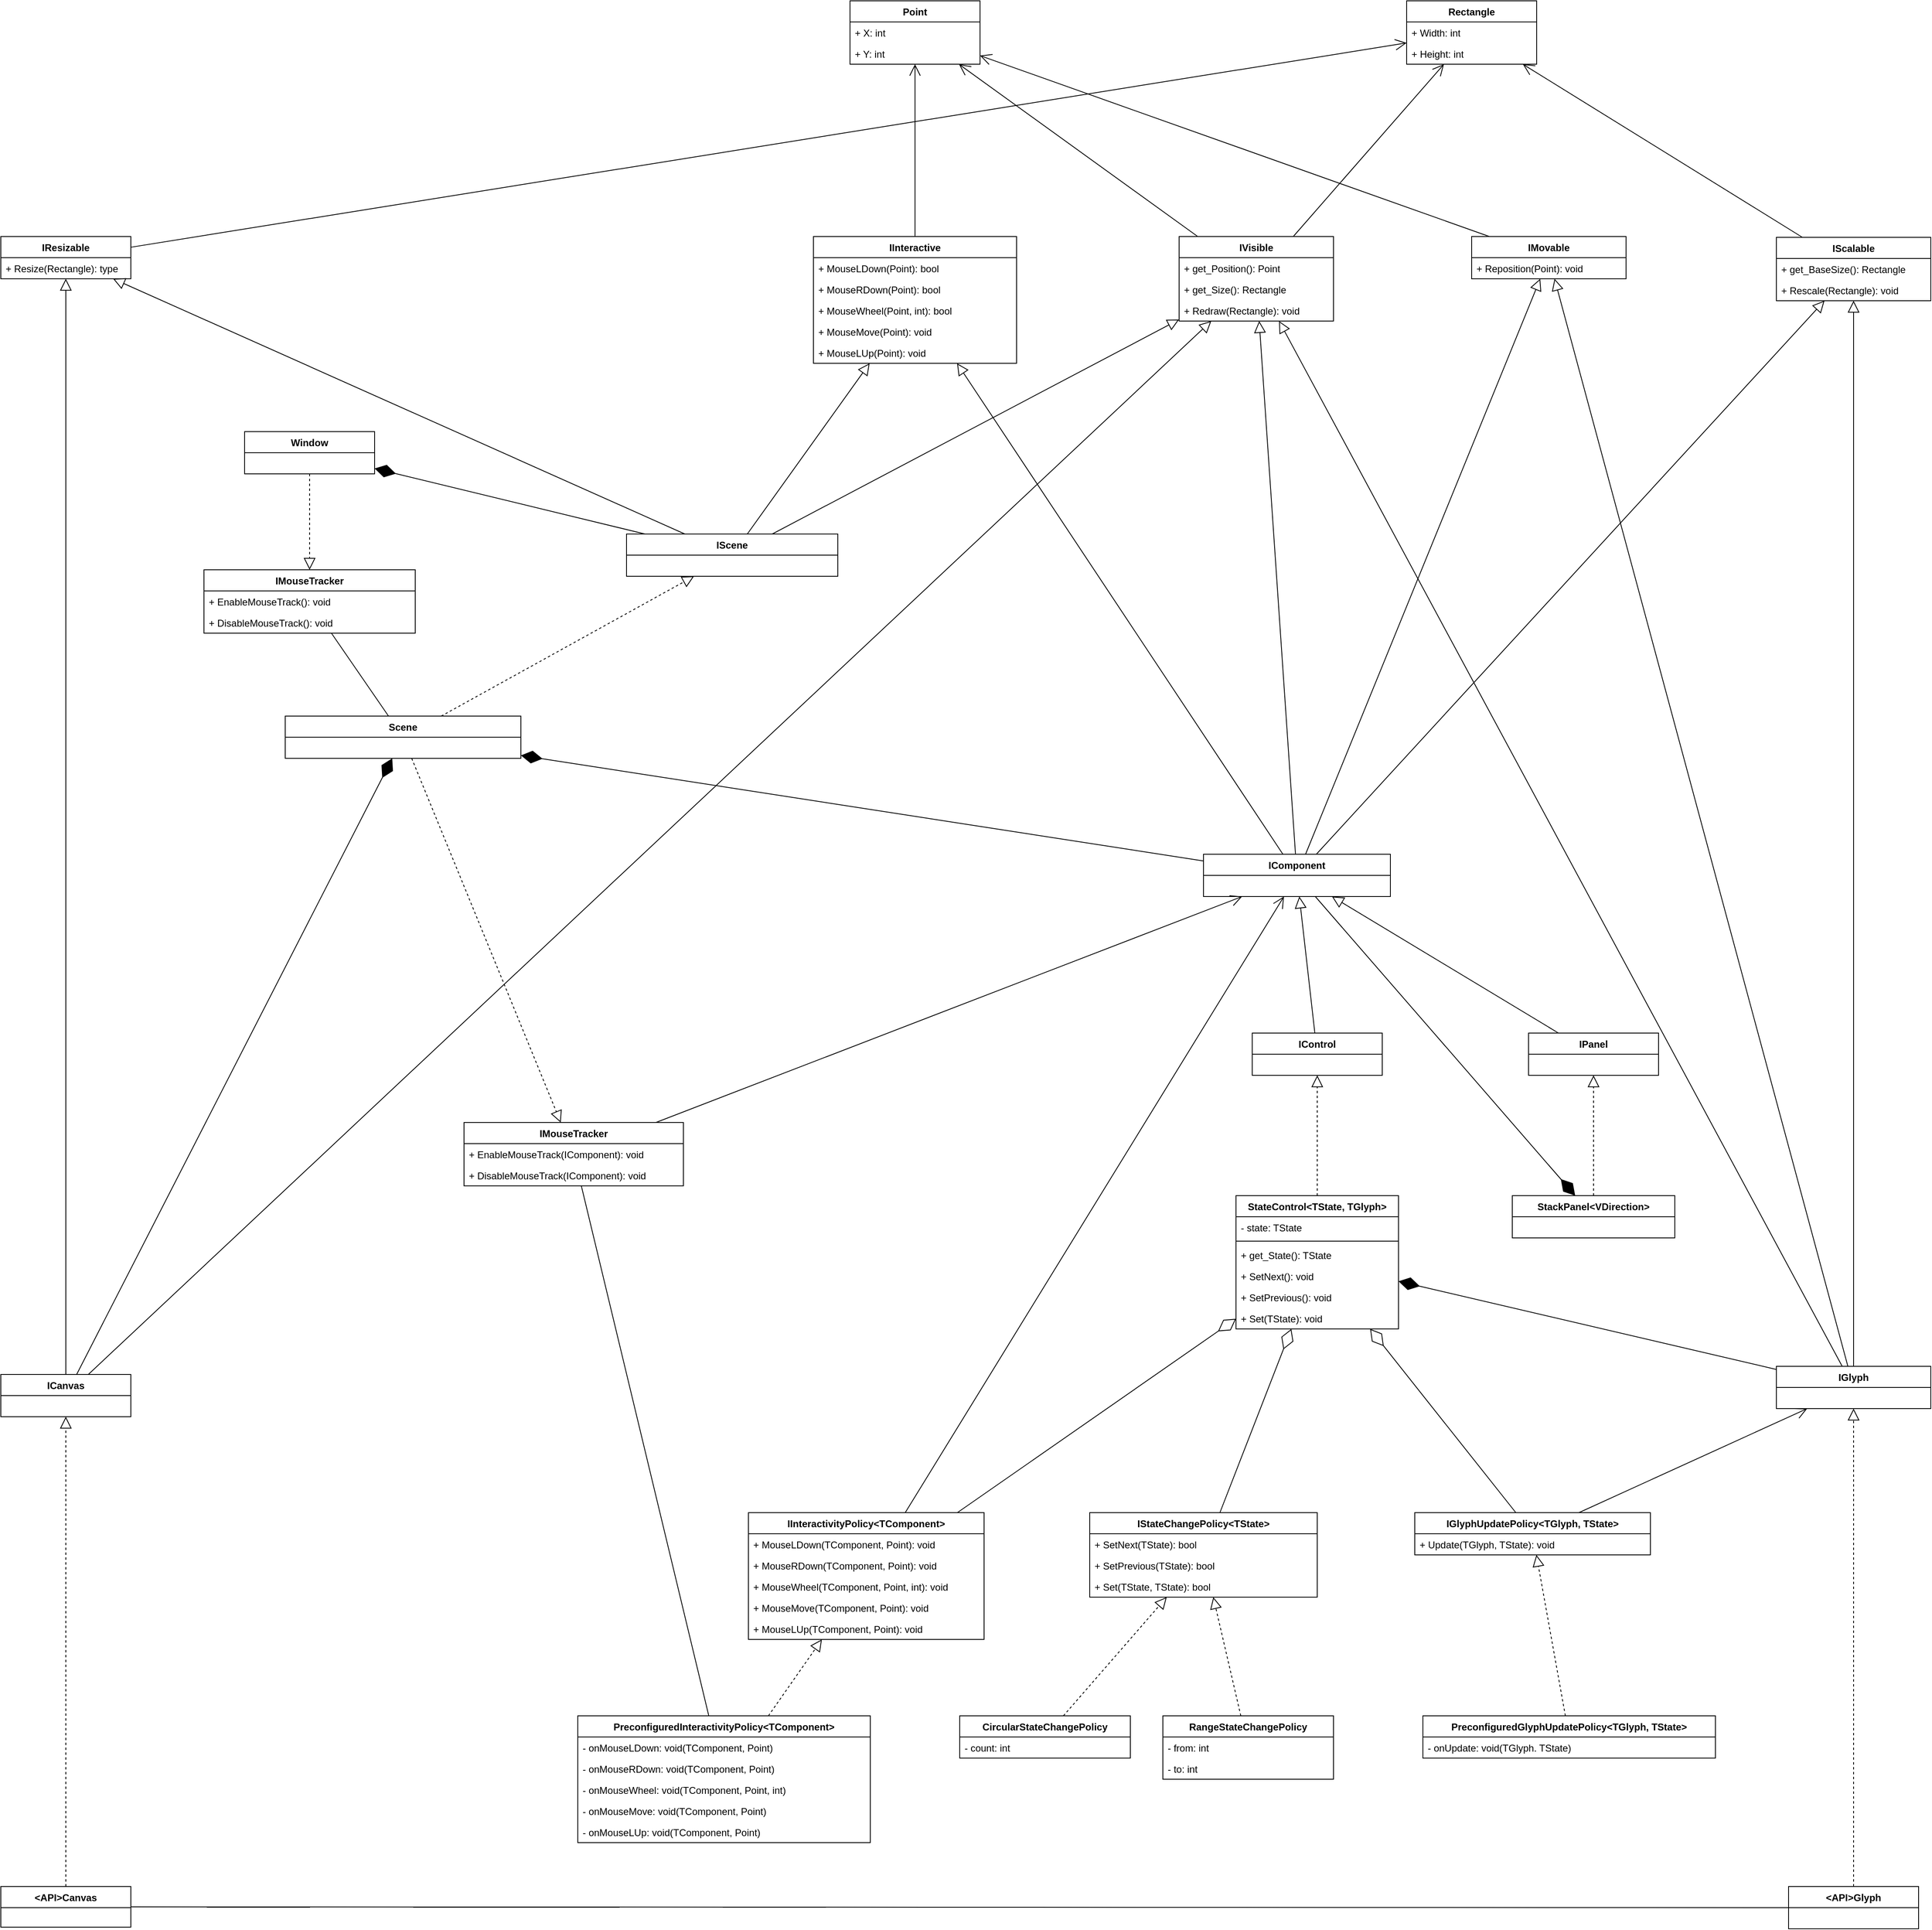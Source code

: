 <mxfile version="24.7.17">
  <diagram name="Page-1" id="cDagKT_MbND-KuO66FJ0">
    <mxGraphModel dx="4293" dy="2618" grid="1" gridSize="10" guides="1" tooltips="1" connect="1" arrows="1" fold="1" page="1" pageScale="1" pageWidth="850" pageHeight="1100" math="0" shadow="0">
      <root>
        <mxCell id="0" />
        <mxCell id="1" parent="0" />
        <mxCell id="InXga8qeR2gbvjqtprA7-1" value="ICanvas" style="swimlane;fontStyle=1;align=center;verticalAlign=top;childLayout=stackLayout;horizontal=1;startSize=26;horizontalStack=0;resizeParent=1;resizeParentMax=0;resizeLast=0;collapsible=1;marginBottom=0;whiteSpace=wrap;html=1;" parent="1" vertex="1">
          <mxGeometry x="-1250" y="810" width="160" height="52" as="geometry" />
        </mxCell>
        <mxCell id="InXga8qeR2gbvjqtprA7-7" value="IGlyph" style="swimlane;fontStyle=1;align=center;verticalAlign=top;childLayout=stackLayout;horizontal=1;startSize=26;horizontalStack=0;resizeParent=1;resizeParentMax=0;resizeLast=0;collapsible=1;marginBottom=0;whiteSpace=wrap;html=1;" parent="1" vertex="1">
          <mxGeometry x="935" y="800" width="190" height="52" as="geometry" />
        </mxCell>
        <mxCell id="InXga8qeR2gbvjqtprA7-10" value="IComponent" style="swimlane;fontStyle=1;align=center;verticalAlign=top;childLayout=stackLayout;horizontal=1;startSize=26;horizontalStack=0;resizeParent=1;resizeParentMax=0;resizeLast=0;collapsible=1;marginBottom=0;whiteSpace=wrap;html=1;" parent="1" vertex="1">
          <mxGeometry x="230" y="170" width="230" height="52" as="geometry" />
        </mxCell>
        <mxCell id="InXga8qeR2gbvjqtprA7-12" value="IPanel" style="swimlane;fontStyle=1;align=center;verticalAlign=top;childLayout=stackLayout;horizontal=1;startSize=26;horizontalStack=0;resizeParent=1;resizeParentMax=0;resizeLast=0;collapsible=1;marginBottom=0;whiteSpace=wrap;html=1;" parent="1" vertex="1">
          <mxGeometry x="630" y="390" width="160" height="52" as="geometry" />
        </mxCell>
        <mxCell id="InXga8qeR2gbvjqtprA7-15" value="IControl" style="swimlane;fontStyle=1;align=center;verticalAlign=top;childLayout=stackLayout;horizontal=1;startSize=26;horizontalStack=0;resizeParent=1;resizeParentMax=0;resizeLast=0;collapsible=1;marginBottom=0;whiteSpace=wrap;html=1;" parent="1" vertex="1">
          <mxGeometry x="290" y="390" width="160" height="52" as="geometry" />
        </mxCell>
        <mxCell id="InXga8qeR2gbvjqtprA7-20" value="StateControl&amp;lt;TState, TGlyph&amp;gt;" style="swimlane;fontStyle=1;align=center;verticalAlign=top;childLayout=stackLayout;horizontal=1;startSize=26;horizontalStack=0;resizeParent=1;resizeParentMax=0;resizeLast=0;collapsible=1;marginBottom=0;whiteSpace=wrap;html=1;" parent="1" vertex="1">
          <mxGeometry x="270" y="590" width="200" height="164" as="geometry" />
        </mxCell>
        <mxCell id="InXga8qeR2gbvjqtprA7-56" value="- state: TState" style="text;strokeColor=none;fillColor=none;align=left;verticalAlign=top;spacingLeft=4;spacingRight=4;overflow=hidden;rotatable=0;points=[[0,0.5],[1,0.5]];portConstraint=eastwest;whiteSpace=wrap;html=1;" parent="InXga8qeR2gbvjqtprA7-20" vertex="1">
          <mxGeometry y="26" width="200" height="26" as="geometry" />
        </mxCell>
        <mxCell id="InXga8qeR2gbvjqtprA7-61" value="" style="line;strokeWidth=1;fillColor=none;align=left;verticalAlign=middle;spacingTop=-1;spacingLeft=3;spacingRight=3;rotatable=0;labelPosition=right;points=[];portConstraint=eastwest;strokeColor=inherit;" parent="InXga8qeR2gbvjqtprA7-20" vertex="1">
          <mxGeometry y="52" width="200" height="8" as="geometry" />
        </mxCell>
        <mxCell id="RXLidfRZ9FonLnEQwmsC-12" value="+ get_State(): TState" style="text;strokeColor=none;fillColor=none;align=left;verticalAlign=top;spacingLeft=4;spacingRight=4;overflow=hidden;rotatable=0;points=[[0,0.5],[1,0.5]];portConstraint=eastwest;whiteSpace=wrap;html=1;" vertex="1" parent="InXga8qeR2gbvjqtprA7-20">
          <mxGeometry y="60" width="200" height="26" as="geometry" />
        </mxCell>
        <mxCell id="InXga8qeR2gbvjqtprA7-62" value="+ SetNext(): void" style="text;strokeColor=none;fillColor=none;align=left;verticalAlign=top;spacingLeft=4;spacingRight=4;overflow=hidden;rotatable=0;points=[[0,0.5],[1,0.5]];portConstraint=eastwest;whiteSpace=wrap;html=1;" parent="InXga8qeR2gbvjqtprA7-20" vertex="1">
          <mxGeometry y="86" width="200" height="26" as="geometry" />
        </mxCell>
        <mxCell id="InXga8qeR2gbvjqtprA7-63" value="+ SetPrevious(): void" style="text;strokeColor=none;fillColor=none;align=left;verticalAlign=top;spacingLeft=4;spacingRight=4;overflow=hidden;rotatable=0;points=[[0,0.5],[1,0.5]];portConstraint=eastwest;whiteSpace=wrap;html=1;" parent="InXga8qeR2gbvjqtprA7-20" vertex="1">
          <mxGeometry y="112" width="200" height="26" as="geometry" />
        </mxCell>
        <mxCell id="InXga8qeR2gbvjqtprA7-64" value="+ Set(TState): void" style="text;strokeColor=none;fillColor=none;align=left;verticalAlign=top;spacingLeft=4;spacingRight=4;overflow=hidden;rotatable=0;points=[[0,0.5],[1,0.5]];portConstraint=eastwest;whiteSpace=wrap;html=1;" parent="InXga8qeR2gbvjqtprA7-20" vertex="1">
          <mxGeometry y="138" width="200" height="26" as="geometry" />
        </mxCell>
        <mxCell id="InXga8qeR2gbvjqtprA7-21" value="Scene" style="swimlane;fontStyle=1;align=center;verticalAlign=top;childLayout=stackLayout;horizontal=1;startSize=26;horizontalStack=0;resizeParent=1;resizeParentMax=0;resizeLast=0;collapsible=1;marginBottom=0;whiteSpace=wrap;html=1;" parent="1" vertex="1">
          <mxGeometry x="-900" width="290" height="52" as="geometry" />
        </mxCell>
        <mxCell id="InXga8qeR2gbvjqtprA7-25" value="" style="endArrow=diamondThin;endFill=1;endSize=24;html=1;rounded=0;" parent="1" source="InXga8qeR2gbvjqtprA7-1" target="InXga8qeR2gbvjqtprA7-21" edge="1">
          <mxGeometry width="160" relative="1" as="geometry">
            <mxPoint x="-640" y="321" as="sourcePoint" />
            <mxPoint x="-540" y="381" as="targetPoint" />
            <Array as="points" />
          </mxGeometry>
        </mxCell>
        <mxCell id="InXga8qeR2gbvjqtprA7-26" value="" style="endArrow=diamondThin;endFill=1;endSize=24;html=1;rounded=0;" parent="1" source="InXga8qeR2gbvjqtprA7-7" target="InXga8qeR2gbvjqtprA7-20" edge="1">
          <mxGeometry width="160" relative="1" as="geometry">
            <mxPoint x="520" y="651" as="sourcePoint" />
            <mxPoint x="705" y="741" as="targetPoint" />
            <Array as="points" />
          </mxGeometry>
        </mxCell>
        <mxCell id="InXga8qeR2gbvjqtprA7-27" value="" style="endArrow=diamondThin;endFill=1;endSize=24;html=1;rounded=0;" parent="1" source="InXga8qeR2gbvjqtprA7-10" target="InXga8qeR2gbvjqtprA7-21" edge="1">
          <mxGeometry width="160" relative="1" as="geometry">
            <mxPoint x="50" y="621" as="sourcePoint" />
            <mxPoint x="-630.778" y="370" as="targetPoint" />
            <Array as="points" />
          </mxGeometry>
        </mxCell>
        <mxCell id="InXga8qeR2gbvjqtprA7-31" value="" style="endArrow=block;endFill=0;endSize=12;html=1;rounded=0;dashed=1;" parent="1" source="InXga8qeR2gbvjqtprA7-20" target="InXga8qeR2gbvjqtprA7-15" edge="1">
          <mxGeometry width="160" relative="1" as="geometry">
            <mxPoint x="230" y="1121" as="sourcePoint" />
            <mxPoint x="390" y="1121" as="targetPoint" />
          </mxGeometry>
        </mxCell>
        <mxCell id="InXga8qeR2gbvjqtprA7-32" value="" style="endArrow=block;endFill=0;endSize=12;html=1;rounded=0;" parent="1" source="InXga8qeR2gbvjqtprA7-15" target="InXga8qeR2gbvjqtprA7-10" edge="1">
          <mxGeometry width="160" relative="1" as="geometry">
            <mxPoint x="460" y="711" as="sourcePoint" />
            <mxPoint x="349.76" y="686" as="targetPoint" />
            <Array as="points" />
          </mxGeometry>
        </mxCell>
        <mxCell id="InXga8qeR2gbvjqtprA7-33" value="" style="endArrow=block;endFill=0;endSize=12;html=1;rounded=0;" parent="1" source="InXga8qeR2gbvjqtprA7-12" target="InXga8qeR2gbvjqtprA7-10" edge="1">
          <mxGeometry width="160" relative="1" as="geometry">
            <mxPoint x="290" y="714" as="sourcePoint" />
            <mxPoint x="290" y="686" as="targetPoint" />
            <Array as="points" />
          </mxGeometry>
        </mxCell>
        <mxCell id="InXga8qeR2gbvjqtprA7-34" value="Point" style="swimlane;fontStyle=1;align=center;verticalAlign=top;childLayout=stackLayout;horizontal=1;startSize=26;horizontalStack=0;resizeParent=1;resizeParentMax=0;resizeLast=0;collapsible=1;marginBottom=0;whiteSpace=wrap;html=1;" parent="1" vertex="1">
          <mxGeometry x="-205" y="-880" width="160" height="78" as="geometry" />
        </mxCell>
        <mxCell id="InXga8qeR2gbvjqtprA7-35" value="+ X: int" style="text;strokeColor=none;fillColor=none;align=left;verticalAlign=top;spacingLeft=4;spacingRight=4;overflow=hidden;rotatable=0;points=[[0,0.5],[1,0.5]];portConstraint=eastwest;whiteSpace=wrap;html=1;" parent="InXga8qeR2gbvjqtprA7-34" vertex="1">
          <mxGeometry y="26" width="160" height="26" as="geometry" />
        </mxCell>
        <mxCell id="InXga8qeR2gbvjqtprA7-38" value="+ Y: int" style="text;strokeColor=none;fillColor=none;align=left;verticalAlign=top;spacingLeft=4;spacingRight=4;overflow=hidden;rotatable=0;points=[[0,0.5],[1,0.5]];portConstraint=eastwest;whiteSpace=wrap;html=1;" parent="InXga8qeR2gbvjqtprA7-34" vertex="1">
          <mxGeometry y="52" width="160" height="26" as="geometry" />
        </mxCell>
        <mxCell id="InXga8qeR2gbvjqtprA7-39" value="Rectangle" style="swimlane;fontStyle=1;align=center;verticalAlign=top;childLayout=stackLayout;horizontal=1;startSize=26;horizontalStack=0;resizeParent=1;resizeParentMax=0;resizeLast=0;collapsible=1;marginBottom=0;whiteSpace=wrap;html=1;" parent="1" vertex="1">
          <mxGeometry x="480" y="-880" width="160" height="78" as="geometry" />
        </mxCell>
        <mxCell id="InXga8qeR2gbvjqtprA7-40" value="+ Width: int" style="text;strokeColor=none;fillColor=none;align=left;verticalAlign=top;spacingLeft=4;spacingRight=4;overflow=hidden;rotatable=0;points=[[0,0.5],[1,0.5]];portConstraint=eastwest;whiteSpace=wrap;html=1;" parent="InXga8qeR2gbvjqtprA7-39" vertex="1">
          <mxGeometry y="26" width="160" height="26" as="geometry" />
        </mxCell>
        <mxCell id="InXga8qeR2gbvjqtprA7-41" value="+ Height: int" style="text;strokeColor=none;fillColor=none;align=left;verticalAlign=top;spacingLeft=4;spacingRight=4;overflow=hidden;rotatable=0;points=[[0,0.5],[1,0.5]];portConstraint=eastwest;whiteSpace=wrap;html=1;" parent="InXga8qeR2gbvjqtprA7-39" vertex="1">
          <mxGeometry y="52" width="160" height="26" as="geometry" />
        </mxCell>
        <mxCell id="InXga8qeR2gbvjqtprA7-44" value="StackPanel&amp;lt;VDirection&amp;gt;" style="swimlane;fontStyle=1;align=center;verticalAlign=top;childLayout=stackLayout;horizontal=1;startSize=26;horizontalStack=0;resizeParent=1;resizeParentMax=0;resizeLast=0;collapsible=1;marginBottom=0;whiteSpace=wrap;html=1;" parent="1" vertex="1">
          <mxGeometry x="610" y="590" width="200" height="52" as="geometry" />
        </mxCell>
        <mxCell id="InXga8qeR2gbvjqtprA7-48" value="" style="endArrow=diamondThin;endFill=1;endSize=24;html=1;rounded=0;" parent="1" source="InXga8qeR2gbvjqtprA7-10" target="InXga8qeR2gbvjqtprA7-44" edge="1">
          <mxGeometry width="160" relative="1" as="geometry">
            <mxPoint x="50" y="621" as="sourcePoint" />
            <mxPoint x="20" y="931" as="targetPoint" />
            <Array as="points" />
          </mxGeometry>
        </mxCell>
        <mxCell id="InXga8qeR2gbvjqtprA7-49" value="" style="endArrow=block;endFill=0;endSize=12;html=1;rounded=0;dashed=1;" parent="1" source="InXga8qeR2gbvjqtprA7-44" target="InXga8qeR2gbvjqtprA7-12" edge="1">
          <mxGeometry width="160" relative="1" as="geometry">
            <mxPoint x="213" y="1021" as="sourcePoint" />
            <mxPoint x="213" y="993" as="targetPoint" />
          </mxGeometry>
        </mxCell>
        <mxCell id="InXga8qeR2gbvjqtprA7-70" value="IInteractive" style="swimlane;fontStyle=1;align=center;verticalAlign=top;childLayout=stackLayout;horizontal=1;startSize=26;horizontalStack=0;resizeParent=1;resizeParentMax=0;resizeLast=0;collapsible=1;marginBottom=0;whiteSpace=wrap;html=1;" parent="1" vertex="1">
          <mxGeometry x="-250" y="-590" width="250" height="156" as="geometry" />
        </mxCell>
        <mxCell id="InXga8qeR2gbvjqtprA7-66" value="+ MouseLDown(Point): bool" style="text;strokeColor=none;fillColor=none;align=left;verticalAlign=top;spacingLeft=4;spacingRight=4;overflow=hidden;rotatable=0;points=[[0,0.5],[1,0.5]];portConstraint=eastwest;whiteSpace=wrap;html=1;" parent="InXga8qeR2gbvjqtprA7-70" vertex="1">
          <mxGeometry y="26" width="250" height="26" as="geometry" />
        </mxCell>
        <mxCell id="InXga8qeR2gbvjqtprA7-67" value="+ MouseRDown(Point): bool" style="text;strokeColor=none;fillColor=none;align=left;verticalAlign=top;spacingLeft=4;spacingRight=4;overflow=hidden;rotatable=0;points=[[0,0.5],[1,0.5]];portConstraint=eastwest;whiteSpace=wrap;html=1;" parent="InXga8qeR2gbvjqtprA7-70" vertex="1">
          <mxGeometry y="52" width="250" height="26" as="geometry" />
        </mxCell>
        <mxCell id="InXga8qeR2gbvjqtprA7-68" value="+ MouseWheel(Point, int): bool" style="text;strokeColor=none;fillColor=none;align=left;verticalAlign=top;spacingLeft=4;spacingRight=4;overflow=hidden;rotatable=0;points=[[0,0.5],[1,0.5]];portConstraint=eastwest;whiteSpace=wrap;html=1;" parent="InXga8qeR2gbvjqtprA7-70" vertex="1">
          <mxGeometry y="78" width="250" height="26" as="geometry" />
        </mxCell>
        <mxCell id="InXga8qeR2gbvjqtprA7-69" value="+ MouseMove(Point): void" style="text;strokeColor=none;fillColor=none;align=left;verticalAlign=top;spacingLeft=4;spacingRight=4;overflow=hidden;rotatable=0;points=[[0,0.5],[1,0.5]];portConstraint=eastwest;whiteSpace=wrap;html=1;" parent="InXga8qeR2gbvjqtprA7-70" vertex="1">
          <mxGeometry y="104" width="250" height="26" as="geometry" />
        </mxCell>
        <mxCell id="InXga8qeR2gbvjqtprA7-74" value="+ MouseLUp(Point): void" style="text;strokeColor=none;fillColor=none;align=left;verticalAlign=top;spacingLeft=4;spacingRight=4;overflow=hidden;rotatable=0;points=[[0,0.5],[1,0.5]];portConstraint=eastwest;whiteSpace=wrap;html=1;" parent="InXga8qeR2gbvjqtprA7-70" vertex="1">
          <mxGeometry y="130" width="250" height="26" as="geometry" />
        </mxCell>
        <mxCell id="InXga8qeR2gbvjqtprA7-79" value="IScalable" style="swimlane;fontStyle=1;align=center;verticalAlign=top;childLayout=stackLayout;horizontal=1;startSize=26;horizontalStack=0;resizeParent=1;resizeParentMax=0;resizeLast=0;collapsible=1;marginBottom=0;whiteSpace=wrap;html=1;" parent="1" vertex="1">
          <mxGeometry x="935" y="-589" width="190" height="78" as="geometry" />
        </mxCell>
        <mxCell id="InXga8qeR2gbvjqtprA7-65" value="+ get_BaseSize(): Rectangle" style="text;strokeColor=none;fillColor=none;align=left;verticalAlign=top;spacingLeft=4;spacingRight=4;overflow=hidden;rotatable=0;points=[[0,0.5],[1,0.5]];portConstraint=eastwest;whiteSpace=wrap;html=1;" parent="InXga8qeR2gbvjqtprA7-79" vertex="1">
          <mxGeometry y="26" width="190" height="26" as="geometry" />
        </mxCell>
        <mxCell id="InXga8qeR2gbvjqtprA7-11" value="+ Rescale(Rectangle): void" style="text;strokeColor=none;fillColor=none;align=left;verticalAlign=top;spacingLeft=4;spacingRight=4;overflow=hidden;rotatable=0;points=[[0,0.5],[1,0.5]];portConstraint=eastwest;whiteSpace=wrap;html=1;" parent="InXga8qeR2gbvjqtprA7-79" vertex="1">
          <mxGeometry y="52" width="190" height="26" as="geometry" />
        </mxCell>
        <mxCell id="InXga8qeR2gbvjqtprA7-83" value="IVisible" style="swimlane;fontStyle=1;align=center;verticalAlign=top;childLayout=stackLayout;horizontal=1;startSize=26;horizontalStack=0;resizeParent=1;resizeParentMax=0;resizeLast=0;collapsible=1;marginBottom=0;whiteSpace=wrap;html=1;" parent="1" vertex="1">
          <mxGeometry x="200" y="-590" width="190" height="104" as="geometry" />
        </mxCell>
        <mxCell id="RXLidfRZ9FonLnEQwmsC-60" value="+ get_Position(): Point" style="text;strokeColor=none;fillColor=none;align=left;verticalAlign=top;spacingLeft=4;spacingRight=4;overflow=hidden;rotatable=0;points=[[0,0.5],[1,0.5]];portConstraint=eastwest;whiteSpace=wrap;html=1;" vertex="1" parent="InXga8qeR2gbvjqtprA7-83">
          <mxGeometry y="26" width="190" height="26" as="geometry" />
        </mxCell>
        <mxCell id="RXLidfRZ9FonLnEQwmsC-54" value="+ get_Size(): Rectangle" style="text;strokeColor=none;fillColor=none;align=left;verticalAlign=top;spacingLeft=4;spacingRight=4;overflow=hidden;rotatable=0;points=[[0,0.5],[1,0.5]];portConstraint=eastwest;whiteSpace=wrap;html=1;" vertex="1" parent="InXga8qeR2gbvjqtprA7-83">
          <mxGeometry y="52" width="190" height="26" as="geometry" />
        </mxCell>
        <mxCell id="InXga8qeR2gbvjqtprA7-87" value="+ Redraw(Rectangle): void" style="text;strokeColor=none;fillColor=none;align=left;verticalAlign=top;spacingLeft=4;spacingRight=4;overflow=hidden;rotatable=0;points=[[0,0.5],[1,0.5]];portConstraint=eastwest;whiteSpace=wrap;html=1;" parent="InXga8qeR2gbvjqtprA7-83" vertex="1">
          <mxGeometry y="78" width="190" height="26" as="geometry" />
        </mxCell>
        <mxCell id="InXga8qeR2gbvjqtprA7-89" value="IResizable" style="swimlane;fontStyle=1;align=center;verticalAlign=top;childLayout=stackLayout;horizontal=1;startSize=26;horizontalStack=0;resizeParent=1;resizeParentMax=0;resizeLast=0;collapsible=1;marginBottom=0;whiteSpace=wrap;html=1;" parent="1" vertex="1">
          <mxGeometry x="-1250" y="-590" width="160" height="52" as="geometry" />
        </mxCell>
        <mxCell id="InXga8qeR2gbvjqtprA7-92" value="+ Resize(Rectangle): type" style="text;strokeColor=none;fillColor=none;align=left;verticalAlign=top;spacingLeft=4;spacingRight=4;overflow=hidden;rotatable=0;points=[[0,0.5],[1,0.5]];portConstraint=eastwest;whiteSpace=wrap;html=1;" parent="InXga8qeR2gbvjqtprA7-89" vertex="1">
          <mxGeometry y="26" width="160" height="26" as="geometry" />
        </mxCell>
        <mxCell id="InXga8qeR2gbvjqtprA7-99" value="" style="endArrow=block;endFill=0;endSize=12;html=1;rounded=0;dashed=1;" parent="1" source="InXga8qeR2gbvjqtprA7-21" target="InXga8qeR2gbvjqtprA7-141" edge="1">
          <mxGeometry width="160" relative="1" as="geometry">
            <mxPoint x="-1140" y="200" as="sourcePoint" />
            <mxPoint x="-980" y="200" as="targetPoint" />
          </mxGeometry>
        </mxCell>
        <mxCell id="InXga8qeR2gbvjqtprA7-100" value="" style="endArrow=block;endFill=0;endSize=12;html=1;rounded=0;" parent="1" source="InXga8qeR2gbvjqtprA7-1" target="InXga8qeR2gbvjqtprA7-89" edge="1">
          <mxGeometry width="160" relative="1" as="geometry">
            <mxPoint x="-1140" y="200" as="sourcePoint" />
            <mxPoint x="-980" y="200" as="targetPoint" />
          </mxGeometry>
        </mxCell>
        <mxCell id="InXga8qeR2gbvjqtprA7-101" value="" style="endArrow=block;endFill=0;endSize=12;html=1;rounded=0;" parent="1" source="InXga8qeR2gbvjqtprA7-10" target="InXga8qeR2gbvjqtprA7-83" edge="1">
          <mxGeometry width="160" relative="1" as="geometry">
            <mxPoint x="310" y="390" as="sourcePoint" />
            <mxPoint x="470" y="390" as="targetPoint" />
          </mxGeometry>
        </mxCell>
        <mxCell id="InXga8qeR2gbvjqtprA7-102" value="" style="endArrow=block;endFill=0;endSize=12;html=1;rounded=0;" parent="1" source="InXga8qeR2gbvjqtprA7-10" target="InXga8qeR2gbvjqtprA7-79" edge="1">
          <mxGeometry width="160" relative="1" as="geometry">
            <mxPoint x="310" y="390" as="sourcePoint" />
            <mxPoint x="470" y="390" as="targetPoint" />
          </mxGeometry>
        </mxCell>
        <mxCell id="InXga8qeR2gbvjqtprA7-103" value="" style="endArrow=block;endFill=0;endSize=12;html=1;rounded=0;" parent="1" source="InXga8qeR2gbvjqtprA7-10" target="InXga8qeR2gbvjqtprA7-70" edge="1">
          <mxGeometry width="160" relative="1" as="geometry">
            <mxPoint x="-10" y="410" as="sourcePoint" />
            <mxPoint x="150" y="410" as="targetPoint" />
          </mxGeometry>
        </mxCell>
        <mxCell id="InXga8qeR2gbvjqtprA7-104" value="" style="endArrow=block;endFill=0;endSize=12;html=1;rounded=0;" parent="1" source="InXga8qeR2gbvjqtprA7-7" target="InXga8qeR2gbvjqtprA7-83" edge="1">
          <mxGeometry width="160" relative="1" as="geometry">
            <mxPoint x="310" y="390" as="sourcePoint" />
            <mxPoint x="470" y="390" as="targetPoint" />
          </mxGeometry>
        </mxCell>
        <mxCell id="InXga8qeR2gbvjqtprA7-105" value="" style="endArrow=block;endFill=0;endSize=12;html=1;rounded=0;" parent="1" source="InXga8qeR2gbvjqtprA7-7" target="InXga8qeR2gbvjqtprA7-79" edge="1">
          <mxGeometry width="160" relative="1" as="geometry">
            <mxPoint x="310" y="390" as="sourcePoint" />
            <mxPoint x="470" y="390" as="targetPoint" />
          </mxGeometry>
        </mxCell>
        <mxCell id="InXga8qeR2gbvjqtprA7-106" value="&amp;lt;API&amp;gt;Glyph" style="swimlane;fontStyle=1;align=center;verticalAlign=top;childLayout=stackLayout;horizontal=1;startSize=26;horizontalStack=0;resizeParent=1;resizeParentMax=0;resizeLast=0;collapsible=1;marginBottom=0;whiteSpace=wrap;html=1;" parent="1" vertex="1">
          <mxGeometry x="950" y="1440" width="160" height="52" as="geometry" />
        </mxCell>
        <mxCell id="InXga8qeR2gbvjqtprA7-110" value="&amp;lt;API&amp;gt;Canvas" style="swimlane;fontStyle=1;align=center;verticalAlign=top;childLayout=stackLayout;horizontal=1;startSize=26;horizontalStack=0;resizeParent=1;resizeParentMax=0;resizeLast=0;collapsible=1;marginBottom=0;whiteSpace=wrap;html=1;" parent="1" vertex="1">
          <mxGeometry x="-1250" y="1440" width="160" height="50" as="geometry" />
        </mxCell>
        <mxCell id="InXga8qeR2gbvjqtprA7-115" value="" style="endArrow=block;dashed=1;endFill=0;endSize=12;html=1;rounded=0;" parent="1" source="InXga8qeR2gbvjqtprA7-106" target="InXga8qeR2gbvjqtprA7-7" edge="1">
          <mxGeometry width="160" relative="1" as="geometry">
            <mxPoint x="370" y="890" as="sourcePoint" />
            <mxPoint x="530" y="890" as="targetPoint" />
          </mxGeometry>
        </mxCell>
        <mxCell id="InXga8qeR2gbvjqtprA7-116" value="" style="endArrow=block;dashed=1;endFill=0;endSize=12;html=1;rounded=0;" parent="1" source="InXga8qeR2gbvjqtprA7-110" target="InXga8qeR2gbvjqtprA7-1" edge="1">
          <mxGeometry width="160" relative="1" as="geometry">
            <mxPoint x="50" y="910" as="sourcePoint" />
            <mxPoint x="210" y="910" as="targetPoint" />
          </mxGeometry>
        </mxCell>
        <mxCell id="InXga8qeR2gbvjqtprA7-120" value="" style="endArrow=none;endFill=0;endSize=12;html=1;rounded=0;" parent="1" source="InXga8qeR2gbvjqtprA7-106" target="InXga8qeR2gbvjqtprA7-110" edge="1">
          <mxGeometry width="160" relative="1" as="geometry">
            <mxPoint x="140" y="1100" as="sourcePoint" />
            <mxPoint x="300" y="1100" as="targetPoint" />
          </mxGeometry>
        </mxCell>
        <mxCell id="InXga8qeR2gbvjqtprA7-121" value="" style="endArrow=open;endFill=1;endSize=12;html=1;rounded=0;" parent="1" source="InXga8qeR2gbvjqtprA7-83" target="InXga8qeR2gbvjqtprA7-34" edge="1">
          <mxGeometry width="160" relative="1" as="geometry">
            <mxPoint x="150" y="-40" as="sourcePoint" />
            <mxPoint x="310" y="-40" as="targetPoint" />
          </mxGeometry>
        </mxCell>
        <mxCell id="InXga8qeR2gbvjqtprA7-122" value="" style="endArrow=open;endFill=1;endSize=12;html=1;rounded=0;" parent="1" source="InXga8qeR2gbvjqtprA7-79" target="InXga8qeR2gbvjqtprA7-39" edge="1">
          <mxGeometry width="160" relative="1" as="geometry">
            <mxPoint x="150" y="-40" as="sourcePoint" />
            <mxPoint x="310" y="-40" as="targetPoint" />
          </mxGeometry>
        </mxCell>
        <mxCell id="InXga8qeR2gbvjqtprA7-123" value="" style="endArrow=open;endFill=1;endSize=12;html=1;rounded=0;" parent="1" source="InXga8qeR2gbvjqtprA7-89" target="InXga8qeR2gbvjqtprA7-39" edge="1">
          <mxGeometry width="160" relative="1" as="geometry">
            <mxPoint x="150" y="-40" as="sourcePoint" />
            <mxPoint x="310" y="-40" as="targetPoint" />
          </mxGeometry>
        </mxCell>
        <mxCell id="InXga8qeR2gbvjqtprA7-124" value="" style="endArrow=open;endFill=1;endSize=12;html=1;rounded=0;" parent="1" source="InXga8qeR2gbvjqtprA7-70" target="InXga8qeR2gbvjqtprA7-34" edge="1">
          <mxGeometry width="160" relative="1" as="geometry">
            <mxPoint x="-120" y="40" as="sourcePoint" />
            <mxPoint x="40" y="40" as="targetPoint" />
          </mxGeometry>
        </mxCell>
        <mxCell id="InXga8qeR2gbvjqtprA7-131" value="IMouseTracker" style="swimlane;fontStyle=1;align=center;verticalAlign=top;childLayout=stackLayout;horizontal=1;startSize=26;horizontalStack=0;resizeParent=1;resizeParentMax=0;resizeLast=0;collapsible=1;marginBottom=0;whiteSpace=wrap;html=1;" parent="1" vertex="1">
          <mxGeometry x="-1000" y="-180" width="260" height="78" as="geometry" />
        </mxCell>
        <mxCell id="InXga8qeR2gbvjqtprA7-134" value="+ EnableMouseTrack(): void" style="text;strokeColor=none;fillColor=none;align=left;verticalAlign=top;spacingLeft=4;spacingRight=4;overflow=hidden;rotatable=0;points=[[0,0.5],[1,0.5]];portConstraint=eastwest;whiteSpace=wrap;html=1;" parent="InXga8qeR2gbvjqtprA7-131" vertex="1">
          <mxGeometry y="26" width="260" height="26" as="geometry" />
        </mxCell>
        <mxCell id="InXga8qeR2gbvjqtprA7-140" value="+ DisableMouseTrack(): void" style="text;strokeColor=none;fillColor=none;align=left;verticalAlign=top;spacingLeft=4;spacingRight=4;overflow=hidden;rotatable=0;points=[[0,0.5],[1,0.5]];portConstraint=eastwest;whiteSpace=wrap;html=1;" parent="InXga8qeR2gbvjqtprA7-131" vertex="1">
          <mxGeometry y="52" width="260" height="26" as="geometry" />
        </mxCell>
        <mxCell id="InXga8qeR2gbvjqtprA7-141" value="IScene" style="swimlane;fontStyle=1;align=center;verticalAlign=top;childLayout=stackLayout;horizontal=1;startSize=26;horizontalStack=0;resizeParent=1;resizeParentMax=0;resizeLast=0;collapsible=1;marginBottom=0;whiteSpace=wrap;html=1;" parent="1" vertex="1">
          <mxGeometry x="-480" y="-224" width="260" height="52" as="geometry" />
        </mxCell>
        <mxCell id="InXga8qeR2gbvjqtprA7-145" value="" style="endArrow=block;endFill=0;endSize=12;html=1;rounded=0;" parent="1" source="InXga8qeR2gbvjqtprA7-141" target="InXga8qeR2gbvjqtprA7-89" edge="1">
          <mxGeometry width="160" relative="1" as="geometry">
            <mxPoint x="-620" y="380" as="sourcePoint" />
            <mxPoint x="-460" y="380" as="targetPoint" />
          </mxGeometry>
        </mxCell>
        <mxCell id="InXga8qeR2gbvjqtprA7-146" value="" style="endArrow=block;endFill=0;endSize=12;html=1;rounded=0;" parent="1" source="InXga8qeR2gbvjqtprA7-141" target="InXga8qeR2gbvjqtprA7-70" edge="1">
          <mxGeometry width="160" relative="1" as="geometry">
            <mxPoint x="-620" y="380" as="sourcePoint" />
            <mxPoint x="-460" y="380" as="targetPoint" />
          </mxGeometry>
        </mxCell>
        <mxCell id="InXga8qeR2gbvjqtprA7-147" value="Window" style="swimlane;fontStyle=1;align=center;verticalAlign=top;childLayout=stackLayout;horizontal=1;startSize=26;horizontalStack=0;resizeParent=1;resizeParentMax=0;resizeLast=0;collapsible=1;marginBottom=0;whiteSpace=wrap;html=1;" parent="1" vertex="1">
          <mxGeometry x="-950" y="-350" width="160" height="52" as="geometry" />
        </mxCell>
        <mxCell id="InXga8qeR2gbvjqtprA7-151" value="" style="endArrow=block;endFill=0;endSize=12;html=1;rounded=0;dashed=1;" parent="1" source="InXga8qeR2gbvjqtprA7-147" target="InXga8qeR2gbvjqtprA7-131" edge="1">
          <mxGeometry width="160" relative="1" as="geometry">
            <mxPoint x="-710" y="745" as="sourcePoint" />
            <mxPoint x="-710" y="673" as="targetPoint" />
          </mxGeometry>
        </mxCell>
        <mxCell id="InXga8qeR2gbvjqtprA7-152" value="" style="endArrow=none;endFill=0;endSize=12;html=1;rounded=0;" parent="1" source="InXga8qeR2gbvjqtprA7-131" target="InXga8qeR2gbvjqtprA7-21" edge="1">
          <mxGeometry width="160" relative="1" as="geometry">
            <mxPoint x="-620" y="380" as="sourcePoint" />
            <mxPoint x="-460" y="380" as="targetPoint" />
          </mxGeometry>
        </mxCell>
        <mxCell id="InXga8qeR2gbvjqtprA7-153" value="" style="endArrow=diamondThin;endFill=1;endSize=24;html=1;rounded=0;" parent="1" source="InXga8qeR2gbvjqtprA7-141" target="InXga8qeR2gbvjqtprA7-147" edge="1">
          <mxGeometry width="160" relative="1" as="geometry">
            <mxPoint x="-620" y="380" as="sourcePoint" />
            <mxPoint x="-460" y="380" as="targetPoint" />
          </mxGeometry>
        </mxCell>
        <mxCell id="InXga8qeR2gbvjqtprA7-157" value="" style="endArrow=none;endFill=0;endSize=12;html=1;rounded=0;" parent="1" source="RXLidfRZ9FonLnEQwmsC-28" target="RXLidfRZ9FonLnEQwmsC-5" edge="1">
          <mxGeometry width="160" relative="1" as="geometry">
            <mxPoint x="-590" y="1200" as="sourcePoint" />
            <mxPoint x="-430" y="1200" as="targetPoint" />
          </mxGeometry>
        </mxCell>
        <mxCell id="InXga8qeR2gbvjqtprA7-158" value="IStateChangePolicy&amp;lt;TState&amp;gt;" style="swimlane;fontStyle=1;align=center;verticalAlign=top;childLayout=stackLayout;horizontal=1;startSize=26;horizontalStack=0;resizeParent=1;resizeParentMax=0;resizeLast=0;collapsible=1;marginBottom=0;whiteSpace=wrap;html=1;" parent="1" vertex="1">
          <mxGeometry x="90" y="980" width="280" height="104" as="geometry" />
        </mxCell>
        <mxCell id="InXga8qeR2gbvjqtprA7-161" value="+ SetNext(TState): bool" style="text;strokeColor=none;fillColor=none;align=left;verticalAlign=top;spacingLeft=4;spacingRight=4;overflow=hidden;rotatable=0;points=[[0,0.5],[1,0.5]];portConstraint=eastwest;whiteSpace=wrap;html=1;" parent="InXga8qeR2gbvjqtprA7-158" vertex="1">
          <mxGeometry y="26" width="280" height="26" as="geometry" />
        </mxCell>
        <mxCell id="RXLidfRZ9FonLnEQwmsC-13" value="+ SetPrevious(TState): bool" style="text;strokeColor=none;fillColor=none;align=left;verticalAlign=top;spacingLeft=4;spacingRight=4;overflow=hidden;rotatable=0;points=[[0,0.5],[1,0.5]];portConstraint=eastwest;whiteSpace=wrap;html=1;" vertex="1" parent="InXga8qeR2gbvjqtprA7-158">
          <mxGeometry y="52" width="280" height="26" as="geometry" />
        </mxCell>
        <mxCell id="RXLidfRZ9FonLnEQwmsC-14" value="+ Set(TState, TState): bool" style="text;strokeColor=none;fillColor=none;align=left;verticalAlign=top;spacingLeft=4;spacingRight=4;overflow=hidden;rotatable=0;points=[[0,0.5],[1,0.5]];portConstraint=eastwest;whiteSpace=wrap;html=1;" vertex="1" parent="InXga8qeR2gbvjqtprA7-158">
          <mxGeometry y="78" width="280" height="26" as="geometry" />
        </mxCell>
        <mxCell id="InXga8qeR2gbvjqtprA7-162" value="IInteractivityPolicy&amp;lt;TComponent&amp;gt;" style="swimlane;fontStyle=1;align=center;verticalAlign=top;childLayout=stackLayout;horizontal=1;startSize=26;horizontalStack=0;resizeParent=1;resizeParentMax=0;resizeLast=0;collapsible=1;marginBottom=0;whiteSpace=wrap;html=1;" parent="1" vertex="1">
          <mxGeometry x="-330" y="980" width="290" height="156" as="geometry" />
        </mxCell>
        <mxCell id="InXga8qeR2gbvjqtprA7-165" value="+ MouseLDown(TComponent, Point): void" style="text;strokeColor=none;fillColor=none;align=left;verticalAlign=top;spacingLeft=4;spacingRight=4;overflow=hidden;rotatable=0;points=[[0,0.5],[1,0.5]];portConstraint=eastwest;whiteSpace=wrap;html=1;" parent="InXga8qeR2gbvjqtprA7-162" vertex="1">
          <mxGeometry y="26" width="290" height="26" as="geometry" />
        </mxCell>
        <mxCell id="RXLidfRZ9FonLnEQwmsC-24" value="+ MouseRDown(TComponent, Point): void" style="text;strokeColor=none;fillColor=none;align=left;verticalAlign=top;spacingLeft=4;spacingRight=4;overflow=hidden;rotatable=0;points=[[0,0.5],[1,0.5]];portConstraint=eastwest;whiteSpace=wrap;html=1;" vertex="1" parent="InXga8qeR2gbvjqtprA7-162">
          <mxGeometry y="52" width="290" height="26" as="geometry" />
        </mxCell>
        <mxCell id="RXLidfRZ9FonLnEQwmsC-25" value="+ MouseWheel(TComponent, Point, int): void" style="text;strokeColor=none;fillColor=none;align=left;verticalAlign=top;spacingLeft=4;spacingRight=4;overflow=hidden;rotatable=0;points=[[0,0.5],[1,0.5]];portConstraint=eastwest;whiteSpace=wrap;html=1;" vertex="1" parent="InXga8qeR2gbvjqtprA7-162">
          <mxGeometry y="78" width="290" height="26" as="geometry" />
        </mxCell>
        <mxCell id="RXLidfRZ9FonLnEQwmsC-26" value="+ MouseMove(TComponent, Point): void" style="text;strokeColor=none;fillColor=none;align=left;verticalAlign=top;spacingLeft=4;spacingRight=4;overflow=hidden;rotatable=0;points=[[0,0.5],[1,0.5]];portConstraint=eastwest;whiteSpace=wrap;html=1;" vertex="1" parent="InXga8qeR2gbvjqtprA7-162">
          <mxGeometry y="104" width="290" height="26" as="geometry" />
        </mxCell>
        <mxCell id="RXLidfRZ9FonLnEQwmsC-27" value="+ MouseLUp(TComponent, Point): void" style="text;strokeColor=none;fillColor=none;align=left;verticalAlign=top;spacingLeft=4;spacingRight=4;overflow=hidden;rotatable=0;points=[[0,0.5],[1,0.5]];portConstraint=eastwest;whiteSpace=wrap;html=1;" vertex="1" parent="InXga8qeR2gbvjqtprA7-162">
          <mxGeometry y="130" width="290" height="26" as="geometry" />
        </mxCell>
        <mxCell id="RXLidfRZ9FonLnEQwmsC-5" value="IMouseTracker" style="swimlane;fontStyle=1;align=center;verticalAlign=top;childLayout=stackLayout;horizontal=1;startSize=26;horizontalStack=0;resizeParent=1;resizeParentMax=0;resizeLast=0;collapsible=1;marginBottom=0;whiteSpace=wrap;html=1;" vertex="1" parent="1">
          <mxGeometry x="-680" y="500" width="270" height="78" as="geometry" />
        </mxCell>
        <mxCell id="InXga8qeR2gbvjqtprA7-125" value="+ EnableMouseTrack(IComponent): void" style="text;strokeColor=none;fillColor=none;align=left;verticalAlign=top;spacingLeft=4;spacingRight=4;overflow=hidden;rotatable=0;points=[[0,0.5],[1,0.5]];portConstraint=eastwest;whiteSpace=wrap;html=1;" parent="RXLidfRZ9FonLnEQwmsC-5" vertex="1">
          <mxGeometry y="26" width="270" height="26" as="geometry" />
        </mxCell>
        <mxCell id="InXga8qeR2gbvjqtprA7-129" value="+ DisableMouseTrack(IComponent): void" style="text;strokeColor=none;fillColor=none;align=left;verticalAlign=top;spacingLeft=4;spacingRight=4;overflow=hidden;rotatable=0;points=[[0,0.5],[1,0.5]];portConstraint=eastwest;whiteSpace=wrap;html=1;" parent="RXLidfRZ9FonLnEQwmsC-5" vertex="1">
          <mxGeometry y="52" width="270" height="26" as="geometry" />
        </mxCell>
        <mxCell id="RXLidfRZ9FonLnEQwmsC-9" value="" style="endArrow=block;endFill=0;endSize=12;html=1;rounded=0;dashed=1;" edge="1" parent="1" source="InXga8qeR2gbvjqtprA7-21" target="RXLidfRZ9FonLnEQwmsC-5">
          <mxGeometry width="160" relative="1" as="geometry">
            <mxPoint x="-290" y="400" as="sourcePoint" />
            <mxPoint x="-130" y="400" as="targetPoint" />
          </mxGeometry>
        </mxCell>
        <mxCell id="RXLidfRZ9FonLnEQwmsC-10" value="" style="endArrow=open;endFill=1;endSize=12;html=1;rounded=0;" edge="1" parent="1" source="RXLidfRZ9FonLnEQwmsC-5" target="InXga8qeR2gbvjqtprA7-10">
          <mxGeometry width="160" relative="1" as="geometry">
            <mxPoint x="-330" y="200" as="sourcePoint" />
            <mxPoint x="-170" y="200" as="targetPoint" />
          </mxGeometry>
        </mxCell>
        <mxCell id="RXLidfRZ9FonLnEQwmsC-11" value="" style="endArrow=block;endFill=0;endSize=12;html=1;rounded=0;" edge="1" parent="1" source="InXga8qeR2gbvjqtprA7-141" target="InXga8qeR2gbvjqtprA7-83">
          <mxGeometry width="160" relative="1" as="geometry">
            <mxPoint x="130" y="-10" as="sourcePoint" />
            <mxPoint x="290" y="-10" as="targetPoint" />
          </mxGeometry>
        </mxCell>
        <mxCell id="RXLidfRZ9FonLnEQwmsC-15" value="CircularStateChangePolicy" style="swimlane;fontStyle=1;align=center;verticalAlign=top;childLayout=stackLayout;horizontal=1;startSize=26;horizontalStack=0;resizeParent=1;resizeParentMax=0;resizeLast=0;collapsible=1;marginBottom=0;whiteSpace=wrap;html=1;" vertex="1" parent="1">
          <mxGeometry x="-70" y="1230" width="210" height="52" as="geometry" />
        </mxCell>
        <mxCell id="RXLidfRZ9FonLnEQwmsC-16" value="- count: int" style="text;strokeColor=none;fillColor=none;align=left;verticalAlign=top;spacingLeft=4;spacingRight=4;overflow=hidden;rotatable=0;points=[[0,0.5],[1,0.5]];portConstraint=eastwest;whiteSpace=wrap;html=1;" vertex="1" parent="RXLidfRZ9FonLnEQwmsC-15">
          <mxGeometry y="26" width="210" height="26" as="geometry" />
        </mxCell>
        <mxCell id="RXLidfRZ9FonLnEQwmsC-19" value="RangeStateChangePolicy" style="swimlane;fontStyle=1;align=center;verticalAlign=top;childLayout=stackLayout;horizontal=1;startSize=26;horizontalStack=0;resizeParent=1;resizeParentMax=0;resizeLast=0;collapsible=1;marginBottom=0;whiteSpace=wrap;html=1;" vertex="1" parent="1">
          <mxGeometry x="180" y="1230" width="210" height="78" as="geometry" />
        </mxCell>
        <mxCell id="RXLidfRZ9FonLnEQwmsC-20" value="- from: int" style="text;strokeColor=none;fillColor=none;align=left;verticalAlign=top;spacingLeft=4;spacingRight=4;overflow=hidden;rotatable=0;points=[[0,0.5],[1,0.5]];portConstraint=eastwest;whiteSpace=wrap;html=1;" vertex="1" parent="RXLidfRZ9FonLnEQwmsC-19">
          <mxGeometry y="26" width="210" height="26" as="geometry" />
        </mxCell>
        <mxCell id="RXLidfRZ9FonLnEQwmsC-21" value="- to: int" style="text;strokeColor=none;fillColor=none;align=left;verticalAlign=top;spacingLeft=4;spacingRight=4;overflow=hidden;rotatable=0;points=[[0,0.5],[1,0.5]];portConstraint=eastwest;whiteSpace=wrap;html=1;" vertex="1" parent="RXLidfRZ9FonLnEQwmsC-19">
          <mxGeometry y="52" width="210" height="26" as="geometry" />
        </mxCell>
        <mxCell id="RXLidfRZ9FonLnEQwmsC-22" value="" style="endArrow=block;dashed=1;endFill=0;endSize=12;html=1;rounded=0;" edge="1" parent="1" source="RXLidfRZ9FonLnEQwmsC-15" target="InXga8qeR2gbvjqtprA7-158">
          <mxGeometry width="160" relative="1" as="geometry">
            <mxPoint x="430" y="940" as="sourcePoint" />
            <mxPoint x="590" y="940" as="targetPoint" />
          </mxGeometry>
        </mxCell>
        <mxCell id="RXLidfRZ9FonLnEQwmsC-23" value="" style="endArrow=block;dashed=1;endFill=0;endSize=12;html=1;rounded=0;" edge="1" parent="1" source="RXLidfRZ9FonLnEQwmsC-19" target="InXga8qeR2gbvjqtprA7-158">
          <mxGeometry width="160" relative="1" as="geometry">
            <mxPoint x="430" y="940" as="sourcePoint" />
            <mxPoint x="590" y="940" as="targetPoint" />
          </mxGeometry>
        </mxCell>
        <mxCell id="RXLidfRZ9FonLnEQwmsC-28" value="PreconfiguredInteractivityPolicy&amp;lt;TComponent&amp;gt;" style="swimlane;fontStyle=1;align=center;verticalAlign=top;childLayout=stackLayout;horizontal=1;startSize=26;horizontalStack=0;resizeParent=1;resizeParentMax=0;resizeLast=0;collapsible=1;marginBottom=0;whiteSpace=wrap;html=1;" vertex="1" parent="1">
          <mxGeometry x="-540" y="1230" width="360" height="156" as="geometry" />
        </mxCell>
        <mxCell id="RXLidfRZ9FonLnEQwmsC-31" value="- onMouseLDown: void(TComponent, Point)" style="text;strokeColor=none;fillColor=none;align=left;verticalAlign=top;spacingLeft=4;spacingRight=4;overflow=hidden;rotatable=0;points=[[0,0.5],[1,0.5]];portConstraint=eastwest;whiteSpace=wrap;html=1;" vertex="1" parent="RXLidfRZ9FonLnEQwmsC-28">
          <mxGeometry y="26" width="360" height="26" as="geometry" />
        </mxCell>
        <mxCell id="RXLidfRZ9FonLnEQwmsC-33" value="- onMouseRDown: void(TComponent, Point)" style="text;strokeColor=none;fillColor=none;align=left;verticalAlign=top;spacingLeft=4;spacingRight=4;overflow=hidden;rotatable=0;points=[[0,0.5],[1,0.5]];portConstraint=eastwest;whiteSpace=wrap;html=1;" vertex="1" parent="RXLidfRZ9FonLnEQwmsC-28">
          <mxGeometry y="52" width="360" height="26" as="geometry" />
        </mxCell>
        <mxCell id="RXLidfRZ9FonLnEQwmsC-34" value="- onMouseWheel: void(TComponent, Point, int)" style="text;strokeColor=none;fillColor=none;align=left;verticalAlign=top;spacingLeft=4;spacingRight=4;overflow=hidden;rotatable=0;points=[[0,0.5],[1,0.5]];portConstraint=eastwest;whiteSpace=wrap;html=1;" vertex="1" parent="RXLidfRZ9FonLnEQwmsC-28">
          <mxGeometry y="78" width="360" height="26" as="geometry" />
        </mxCell>
        <mxCell id="RXLidfRZ9FonLnEQwmsC-35" value="- onMouseMove: void(TComponent, Point)" style="text;strokeColor=none;fillColor=none;align=left;verticalAlign=top;spacingLeft=4;spacingRight=4;overflow=hidden;rotatable=0;points=[[0,0.5],[1,0.5]];portConstraint=eastwest;whiteSpace=wrap;html=1;" vertex="1" parent="RXLidfRZ9FonLnEQwmsC-28">
          <mxGeometry y="104" width="360" height="26" as="geometry" />
        </mxCell>
        <mxCell id="RXLidfRZ9FonLnEQwmsC-36" value="- onMouseLUp: void(TComponent, Point)" style="text;strokeColor=none;fillColor=none;align=left;verticalAlign=top;spacingLeft=4;spacingRight=4;overflow=hidden;rotatable=0;points=[[0,0.5],[1,0.5]];portConstraint=eastwest;whiteSpace=wrap;html=1;" vertex="1" parent="RXLidfRZ9FonLnEQwmsC-28">
          <mxGeometry y="130" width="360" height="26" as="geometry" />
        </mxCell>
        <mxCell id="RXLidfRZ9FonLnEQwmsC-32" value="" style="endArrow=block;dashed=1;endFill=0;endSize=12;html=1;rounded=0;" edge="1" parent="1" source="RXLidfRZ9FonLnEQwmsC-28" target="InXga8qeR2gbvjqtprA7-162">
          <mxGeometry width="160" relative="1" as="geometry">
            <mxPoint x="-330" y="1170" as="sourcePoint" />
            <mxPoint x="-170" y="1170" as="targetPoint" />
          </mxGeometry>
        </mxCell>
        <mxCell id="RXLidfRZ9FonLnEQwmsC-37" value="" style="endArrow=diamondThin;endFill=0;endSize=24;html=1;rounded=0;" edge="1" parent="1" source="InXga8qeR2gbvjqtprA7-158" target="InXga8qeR2gbvjqtprA7-20">
          <mxGeometry width="160" relative="1" as="geometry">
            <mxPoint x="130" y="1000" as="sourcePoint" />
            <mxPoint x="290" y="1000" as="targetPoint" />
          </mxGeometry>
        </mxCell>
        <mxCell id="RXLidfRZ9FonLnEQwmsC-38" value="" style="endArrow=diamondThin;endFill=0;endSize=24;html=1;rounded=0;" edge="1" parent="1" source="InXga8qeR2gbvjqtprA7-162" target="InXga8qeR2gbvjqtprA7-20">
          <mxGeometry width="160" relative="1" as="geometry">
            <mxPoint x="10" y="710" as="sourcePoint" />
            <mxPoint x="220" y="790" as="targetPoint" />
          </mxGeometry>
        </mxCell>
        <mxCell id="RXLidfRZ9FonLnEQwmsC-39" value="" style="endArrow=open;endFill=1;endSize=12;html=1;rounded=0;" edge="1" parent="1" source="InXga8qeR2gbvjqtprA7-162" target="InXga8qeR2gbvjqtprA7-10">
          <mxGeometry width="160" relative="1" as="geometry">
            <mxPoint x="10" y="710" as="sourcePoint" />
            <mxPoint x="170" y="710" as="targetPoint" />
          </mxGeometry>
        </mxCell>
        <mxCell id="RXLidfRZ9FonLnEQwmsC-41" value="IGlyphUpdatePolicy&amp;lt;TGlyph, TState&amp;gt;" style="swimlane;fontStyle=1;align=center;verticalAlign=top;childLayout=stackLayout;horizontal=1;startSize=26;horizontalStack=0;resizeParent=1;resizeParentMax=0;resizeLast=0;collapsible=1;marginBottom=0;whiteSpace=wrap;html=1;" vertex="1" parent="1">
          <mxGeometry x="490" y="980" width="290" height="52" as="geometry" />
        </mxCell>
        <mxCell id="RXLidfRZ9FonLnEQwmsC-44" value="+ Update(TGlyph, TState): void" style="text;strokeColor=none;fillColor=none;align=left;verticalAlign=top;spacingLeft=4;spacingRight=4;overflow=hidden;rotatable=0;points=[[0,0.5],[1,0.5]];portConstraint=eastwest;whiteSpace=wrap;html=1;" vertex="1" parent="RXLidfRZ9FonLnEQwmsC-41">
          <mxGeometry y="26" width="290" height="26" as="geometry" />
        </mxCell>
        <mxCell id="RXLidfRZ9FonLnEQwmsC-45" value="PreconfiguredGlyphUpdatePolicy&amp;lt;TGlyph, TState&amp;gt;" style="swimlane;fontStyle=1;align=center;verticalAlign=top;childLayout=stackLayout;horizontal=1;startSize=26;horizontalStack=0;resizeParent=1;resizeParentMax=0;resizeLast=0;collapsible=1;marginBottom=0;whiteSpace=wrap;html=1;" vertex="1" parent="1">
          <mxGeometry x="500" y="1230" width="360" height="52" as="geometry" />
        </mxCell>
        <mxCell id="RXLidfRZ9FonLnEQwmsC-48" value="- onUpdate: void(TGlyph. TState)" style="text;strokeColor=none;fillColor=none;align=left;verticalAlign=top;spacingLeft=4;spacingRight=4;overflow=hidden;rotatable=0;points=[[0,0.5],[1,0.5]];portConstraint=eastwest;whiteSpace=wrap;html=1;" vertex="1" parent="RXLidfRZ9FonLnEQwmsC-45">
          <mxGeometry y="26" width="360" height="26" as="geometry" />
        </mxCell>
        <mxCell id="RXLidfRZ9FonLnEQwmsC-49" value="" style="endArrow=diamondThin;endFill=0;endSize=24;html=1;rounded=0;" edge="1" parent="1" source="RXLidfRZ9FonLnEQwmsC-41" target="InXga8qeR2gbvjqtprA7-20">
          <mxGeometry width="160" relative="1" as="geometry">
            <mxPoint x="100" y="700" as="sourcePoint" />
            <mxPoint x="260" y="700" as="targetPoint" />
          </mxGeometry>
        </mxCell>
        <mxCell id="RXLidfRZ9FonLnEQwmsC-50" value="" style="endArrow=block;dashed=1;endFill=0;endSize=12;html=1;rounded=0;" edge="1" parent="1" source="RXLidfRZ9FonLnEQwmsC-45" target="RXLidfRZ9FonLnEQwmsC-41">
          <mxGeometry width="160" relative="1" as="geometry">
            <mxPoint x="100" y="840" as="sourcePoint" />
            <mxPoint x="260" y="840" as="targetPoint" />
          </mxGeometry>
        </mxCell>
        <mxCell id="RXLidfRZ9FonLnEQwmsC-51" value="" style="endArrow=open;endFill=1;endSize=12;html=1;rounded=0;" edge="1" parent="1" source="RXLidfRZ9FonLnEQwmsC-41" target="InXga8qeR2gbvjqtprA7-7">
          <mxGeometry width="160" relative="1" as="geometry">
            <mxPoint x="100" y="700" as="sourcePoint" />
            <mxPoint x="260" y="700" as="targetPoint" />
          </mxGeometry>
        </mxCell>
        <mxCell id="RXLidfRZ9FonLnEQwmsC-52" value="" style="endArrow=block;endFill=0;endSize=12;html=1;rounded=0;" edge="1" parent="1" source="InXga8qeR2gbvjqtprA7-1" target="InXga8qeR2gbvjqtprA7-83">
          <mxGeometry width="160" relative="1" as="geometry">
            <mxPoint x="-190" y="460" as="sourcePoint" />
            <mxPoint x="-30" y="460" as="targetPoint" />
          </mxGeometry>
        </mxCell>
        <mxCell id="RXLidfRZ9FonLnEQwmsC-53" value="" style="endArrow=open;endFill=1;endSize=12;html=1;rounded=0;" edge="1" parent="1" source="InXga8qeR2gbvjqtprA7-83" target="InXga8qeR2gbvjqtprA7-39">
          <mxGeometry width="160" relative="1" as="geometry">
            <mxPoint x="-190" y="-290" as="sourcePoint" />
            <mxPoint x="-30" y="-290" as="targetPoint" />
          </mxGeometry>
        </mxCell>
        <mxCell id="RXLidfRZ9FonLnEQwmsC-68" value="IMovable" style="swimlane;fontStyle=1;align=center;verticalAlign=top;childLayout=stackLayout;horizontal=1;startSize=26;horizontalStack=0;resizeParent=1;resizeParentMax=0;resizeLast=0;collapsible=1;marginBottom=0;whiteSpace=wrap;html=1;" vertex="1" parent="1">
          <mxGeometry x="560" y="-590" width="190" height="52" as="geometry" />
        </mxCell>
        <mxCell id="RXLidfRZ9FonLnEQwmsC-71" value="+ Reposition(Point): void" style="text;strokeColor=none;fillColor=none;align=left;verticalAlign=top;spacingLeft=4;spacingRight=4;overflow=hidden;rotatable=0;points=[[0,0.5],[1,0.5]];portConstraint=eastwest;whiteSpace=wrap;html=1;" vertex="1" parent="RXLidfRZ9FonLnEQwmsC-68">
          <mxGeometry y="26" width="190" height="26" as="geometry" />
        </mxCell>
        <mxCell id="RXLidfRZ9FonLnEQwmsC-73" value="" style="endArrow=open;endFill=1;endSize=12;html=1;rounded=0;" edge="1" parent="1" source="RXLidfRZ9FonLnEQwmsC-68" target="InXga8qeR2gbvjqtprA7-34">
          <mxGeometry width="160" relative="1" as="geometry">
            <mxPoint x="384" y="-608" as="sourcePoint" />
            <mxPoint x="90" y="-820" as="targetPoint" />
          </mxGeometry>
        </mxCell>
        <mxCell id="RXLidfRZ9FonLnEQwmsC-74" value="" style="endArrow=block;endFill=0;endSize=12;html=1;rounded=0;" edge="1" parent="1" source="InXga8qeR2gbvjqtprA7-10" target="RXLidfRZ9FonLnEQwmsC-68">
          <mxGeometry width="160" relative="1" as="geometry">
            <mxPoint x="684" y="286" as="sourcePoint" />
            <mxPoint x="640" y="-370" as="targetPoint" />
          </mxGeometry>
        </mxCell>
        <mxCell id="RXLidfRZ9FonLnEQwmsC-75" value="" style="endArrow=block;endFill=0;endSize=12;html=1;rounded=0;" edge="1" parent="1" source="InXga8qeR2gbvjqtprA7-7" target="RXLidfRZ9FonLnEQwmsC-68">
          <mxGeometry width="160" relative="1" as="geometry">
            <mxPoint x="470" y="258" as="sourcePoint" />
            <mxPoint x="758" y="-450" as="targetPoint" />
          </mxGeometry>
        </mxCell>
      </root>
    </mxGraphModel>
  </diagram>
</mxfile>
